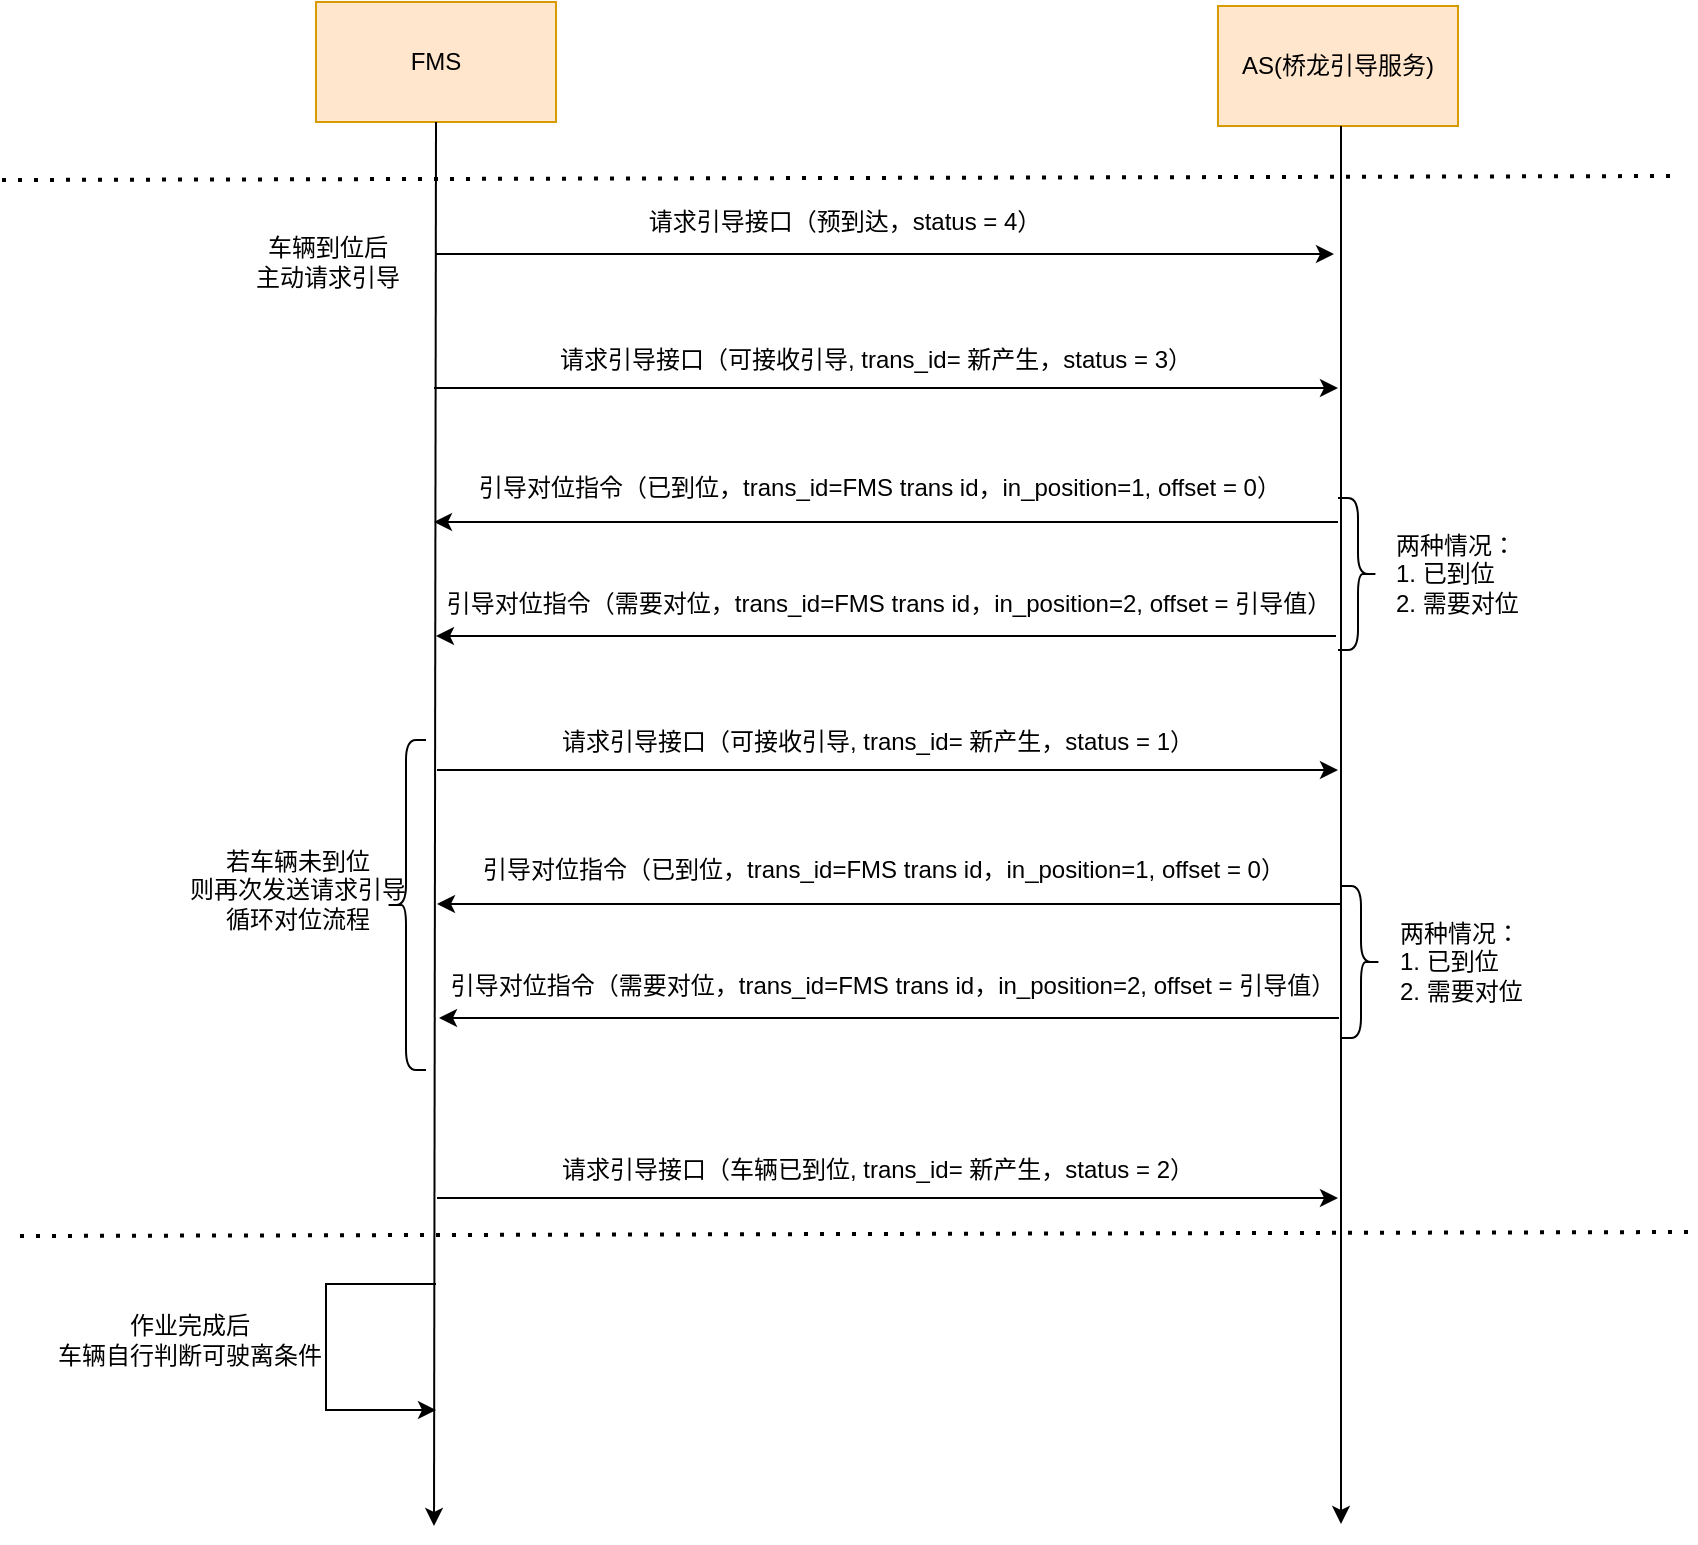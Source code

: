 <mxfile version="21.7.2" type="github">
  <diagram name="Page-1" id="0783ab3e-0a74-02c8-0abd-f7b4e66b4bec">
    <mxGraphModel dx="1366" dy="752" grid="0" gridSize="10" guides="1" tooltips="1" connect="1" arrows="1" fold="1" page="0" pageScale="1" pageWidth="850" pageHeight="1100" background="none" math="0" shadow="0">
      <root>
        <mxCell id="0" />
        <mxCell id="1" parent="0" />
        <mxCell id="2nViGCEAdRGkjLKJpimA-1" value="FMS" style="rounded=0;whiteSpace=wrap;html=1;fillColor=#ffe6cc;strokeColor=#d79b00;" vertex="1" parent="1">
          <mxGeometry x="181" y="74" width="120" height="60" as="geometry" />
        </mxCell>
        <mxCell id="2nViGCEAdRGkjLKJpimA-2" value="AS(桥龙引导服务)" style="rounded=0;whiteSpace=wrap;html=1;fillColor=#ffe6cc;strokeColor=#d79b00;" vertex="1" parent="1">
          <mxGeometry x="632" y="76" width="120" height="60" as="geometry" />
        </mxCell>
        <mxCell id="2nViGCEAdRGkjLKJpimA-4" value="" style="endArrow=classic;html=1;rounded=0;exitX=0.5;exitY=1;exitDx=0;exitDy=0;" edge="1" parent="1" source="2nViGCEAdRGkjLKJpimA-1">
          <mxGeometry width="50" height="50" relative="1" as="geometry">
            <mxPoint x="240" y="154" as="sourcePoint" />
            <mxPoint x="240" y="836" as="targetPoint" />
          </mxGeometry>
        </mxCell>
        <mxCell id="2nViGCEAdRGkjLKJpimA-5" value="" style="endArrow=classic;html=1;rounded=0;" edge="1" parent="1">
          <mxGeometry width="50" height="50" relative="1" as="geometry">
            <mxPoint x="693.5" y="136" as="sourcePoint" />
            <mxPoint x="693.5" y="835" as="targetPoint" />
          </mxGeometry>
        </mxCell>
        <mxCell id="2nViGCEAdRGkjLKJpimA-7" value="" style="endArrow=classic;html=1;rounded=0;" edge="1" parent="1">
          <mxGeometry width="50" height="50" relative="1" as="geometry">
            <mxPoint x="240" y="267" as="sourcePoint" />
            <mxPoint x="692" y="267" as="targetPoint" />
          </mxGeometry>
        </mxCell>
        <mxCell id="2nViGCEAdRGkjLKJpimA-9" value="车辆到位后&lt;br&gt;主动请求引导" style="text;strokeColor=none;align=center;fillColor=none;html=1;verticalAlign=middle;whiteSpace=wrap;rounded=0;" vertex="1" parent="1">
          <mxGeometry x="111.5" y="194" width="150" height="20" as="geometry" />
        </mxCell>
        <mxCell id="2nViGCEAdRGkjLKJpimA-10" value="请求引导接口（可接收引导, trans_id= 新产生，status = 3）" style="text;strokeColor=none;align=center;fillColor=none;html=1;verticalAlign=middle;whiteSpace=wrap;rounded=0;" vertex="1" parent="1">
          <mxGeometry x="294.5" y="243" width="331.5" height="20" as="geometry" />
        </mxCell>
        <mxCell id="2nViGCEAdRGkjLKJpimA-11" value="" style="endArrow=classic;html=1;rounded=0;" edge="1" parent="1">
          <mxGeometry width="50" height="50" relative="1" as="geometry">
            <mxPoint x="241" y="200" as="sourcePoint" />
            <mxPoint x="690" y="200" as="targetPoint" />
          </mxGeometry>
        </mxCell>
        <mxCell id="2nViGCEAdRGkjLKJpimA-12" value="请求引导接口（预到达，status = 4）" style="text;strokeColor=none;align=center;fillColor=none;html=1;verticalAlign=middle;whiteSpace=wrap;rounded=0;" vertex="1" parent="1">
          <mxGeometry x="346" y="174" width="199" height="20" as="geometry" />
        </mxCell>
        <mxCell id="2nViGCEAdRGkjLKJpimA-14" value="" style="endArrow=classic;html=1;rounded=0;" edge="1" parent="1">
          <mxGeometry width="50" height="50" relative="1" as="geometry">
            <mxPoint x="692" y="334" as="sourcePoint" />
            <mxPoint x="240" y="334" as="targetPoint" />
          </mxGeometry>
        </mxCell>
        <mxCell id="2nViGCEAdRGkjLKJpimA-15" value="引导对位指令（已到位，trans_id=FMS trans id，in_position=1, offset = 0）" style="text;strokeColor=none;align=center;fillColor=none;html=1;verticalAlign=middle;whiteSpace=wrap;rounded=0;" vertex="1" parent="1">
          <mxGeometry x="260" y="307" width="406" height="20" as="geometry" />
        </mxCell>
        <mxCell id="2nViGCEAdRGkjLKJpimA-16" value="" style="endArrow=classic;html=1;rounded=0;" edge="1" parent="1">
          <mxGeometry width="50" height="50" relative="1" as="geometry">
            <mxPoint x="691" y="391" as="sourcePoint" />
            <mxPoint x="241" y="391" as="targetPoint" />
          </mxGeometry>
        </mxCell>
        <mxCell id="2nViGCEAdRGkjLKJpimA-17" value="引导对位指令（需要对位，trans_id=FMS trans id，in_position=2, offset = 引导值）" style="text;strokeColor=none;align=center;fillColor=none;html=1;verticalAlign=middle;whiteSpace=wrap;rounded=0;" vertex="1" parent="1">
          <mxGeometry x="243" y="365" width="449" height="20" as="geometry" />
        </mxCell>
        <mxCell id="2nViGCEAdRGkjLKJpimA-18" value="" style="shape=curlyBracket;whiteSpace=wrap;html=1;rounded=1;flipH=1;labelPosition=right;verticalLabelPosition=middle;align=left;verticalAlign=middle;" vertex="1" parent="1">
          <mxGeometry x="692" y="322" width="20" height="76" as="geometry" />
        </mxCell>
        <mxCell id="2nViGCEAdRGkjLKJpimA-19" value="两种情况：&lt;br&gt;1. 已到位&lt;br&gt;2. 需要对位" style="text;strokeColor=none;align=left;fillColor=none;html=1;verticalAlign=middle;whiteSpace=wrap;rounded=0;" vertex="1" parent="1">
          <mxGeometry x="719" y="333.5" width="109" height="53" as="geometry" />
        </mxCell>
        <mxCell id="2nViGCEAdRGkjLKJpimA-20" value="" style="endArrow=classic;html=1;rounded=0;" edge="1" parent="1">
          <mxGeometry width="50" height="50" relative="1" as="geometry">
            <mxPoint x="241.5" y="458" as="sourcePoint" />
            <mxPoint x="692" y="458" as="targetPoint" />
          </mxGeometry>
        </mxCell>
        <mxCell id="2nViGCEAdRGkjLKJpimA-21" value="请求引导接口（可接收引导, trans_id= 新产生，status = 1）" style="text;strokeColor=none;align=center;fillColor=none;html=1;verticalAlign=middle;whiteSpace=wrap;rounded=0;" vertex="1" parent="1">
          <mxGeometry x="296" y="434" width="331.5" height="20" as="geometry" />
        </mxCell>
        <mxCell id="2nViGCEAdRGkjLKJpimA-22" value="" style="endArrow=classic;html=1;rounded=0;" edge="1" parent="1">
          <mxGeometry width="50" height="50" relative="1" as="geometry">
            <mxPoint x="693.5" y="525" as="sourcePoint" />
            <mxPoint x="241.5" y="525" as="targetPoint" />
          </mxGeometry>
        </mxCell>
        <mxCell id="2nViGCEAdRGkjLKJpimA-23" value="引导对位指令（已到位，trans_id=FMS trans id，in_position=1, offset = 0）" style="text;strokeColor=none;align=center;fillColor=none;html=1;verticalAlign=middle;whiteSpace=wrap;rounded=0;" vertex="1" parent="1">
          <mxGeometry x="261.5" y="498" width="406" height="20" as="geometry" />
        </mxCell>
        <mxCell id="2nViGCEAdRGkjLKJpimA-24" value="" style="endArrow=classic;html=1;rounded=0;" edge="1" parent="1">
          <mxGeometry width="50" height="50" relative="1" as="geometry">
            <mxPoint x="692.5" y="582" as="sourcePoint" />
            <mxPoint x="242.5" y="582" as="targetPoint" />
          </mxGeometry>
        </mxCell>
        <mxCell id="2nViGCEAdRGkjLKJpimA-25" value="引导对位指令（需要对位，trans_id=FMS trans id，in_position=2, offset = 引导值）" style="text;strokeColor=none;align=center;fillColor=none;html=1;verticalAlign=middle;whiteSpace=wrap;rounded=0;" vertex="1" parent="1">
          <mxGeometry x="244.5" y="556" width="449" height="20" as="geometry" />
        </mxCell>
        <mxCell id="2nViGCEAdRGkjLKJpimA-26" value="" style="shape=curlyBracket;whiteSpace=wrap;html=1;rounded=1;labelPosition=left;verticalLabelPosition=middle;align=right;verticalAlign=middle;" vertex="1" parent="1">
          <mxGeometry x="216" y="443" width="20" height="165" as="geometry" />
        </mxCell>
        <mxCell id="2nViGCEAdRGkjLKJpimA-27" value="" style="shape=curlyBracket;whiteSpace=wrap;html=1;rounded=1;flipH=1;labelPosition=right;verticalLabelPosition=middle;align=left;verticalAlign=middle;" vertex="1" parent="1">
          <mxGeometry x="693.5" y="516" width="20" height="76" as="geometry" />
        </mxCell>
        <mxCell id="2nViGCEAdRGkjLKJpimA-28" value="两种情况：&lt;br&gt;1. 已到位&lt;br&gt;2. 需要对位" style="text;strokeColor=none;align=left;fillColor=none;html=1;verticalAlign=middle;whiteSpace=wrap;rounded=0;" vertex="1" parent="1">
          <mxGeometry x="720.5" y="527.5" width="109" height="53" as="geometry" />
        </mxCell>
        <mxCell id="2nViGCEAdRGkjLKJpimA-30" value="若车辆未到位&lt;br&gt;则再次发送请求引导&lt;br&gt;循环对位流程" style="text;strokeColor=none;align=center;fillColor=none;html=1;verticalAlign=middle;whiteSpace=wrap;rounded=0;" vertex="1" parent="1">
          <mxGeometry x="97" y="507.5" width="150" height="20" as="geometry" />
        </mxCell>
        <mxCell id="2nViGCEAdRGkjLKJpimA-33" value="" style="endArrow=classic;html=1;rounded=0;" edge="1" parent="1">
          <mxGeometry width="50" height="50" relative="1" as="geometry">
            <mxPoint x="241.5" y="672" as="sourcePoint" />
            <mxPoint x="692" y="672" as="targetPoint" />
          </mxGeometry>
        </mxCell>
        <mxCell id="2nViGCEAdRGkjLKJpimA-34" value="请求引导接口（车辆已到位, trans_id= 新产生，status = 2）" style="text;strokeColor=none;align=center;fillColor=none;html=1;verticalAlign=middle;whiteSpace=wrap;rounded=0;" vertex="1" parent="1">
          <mxGeometry x="296" y="648" width="331.5" height="20" as="geometry" />
        </mxCell>
        <mxCell id="2nViGCEAdRGkjLKJpimA-36" value="" style="endArrow=classic;html=1;rounded=0;" edge="1" parent="1">
          <mxGeometry width="50" height="50" relative="1" as="geometry">
            <mxPoint x="241" y="715" as="sourcePoint" />
            <mxPoint x="241" y="778" as="targetPoint" />
            <Array as="points">
              <mxPoint x="186" y="715" />
              <mxPoint x="186" y="778" />
            </Array>
          </mxGeometry>
        </mxCell>
        <mxCell id="2nViGCEAdRGkjLKJpimA-37" value="作业完成后&lt;br&gt;车辆自行判断可驶离条件" style="text;strokeColor=none;align=center;fillColor=none;html=1;verticalAlign=middle;whiteSpace=wrap;rounded=0;" vertex="1" parent="1">
          <mxGeometry x="43" y="733" width="150" height="20" as="geometry" />
        </mxCell>
        <mxCell id="2nViGCEAdRGkjLKJpimA-38" value="" style="endArrow=none;dashed=1;html=1;dashPattern=1 3;strokeWidth=2;rounded=0;" edge="1" parent="1">
          <mxGeometry width="50" height="50" relative="1" as="geometry">
            <mxPoint x="24" y="163" as="sourcePoint" />
            <mxPoint x="860" y="161" as="targetPoint" />
          </mxGeometry>
        </mxCell>
        <mxCell id="2nViGCEAdRGkjLKJpimA-39" value="" style="endArrow=none;dashed=1;html=1;dashPattern=1 3;strokeWidth=2;rounded=0;" edge="1" parent="1">
          <mxGeometry width="50" height="50" relative="1" as="geometry">
            <mxPoint x="33" y="691" as="sourcePoint" />
            <mxPoint x="869" y="689" as="targetPoint" />
          </mxGeometry>
        </mxCell>
      </root>
    </mxGraphModel>
  </diagram>
</mxfile>
